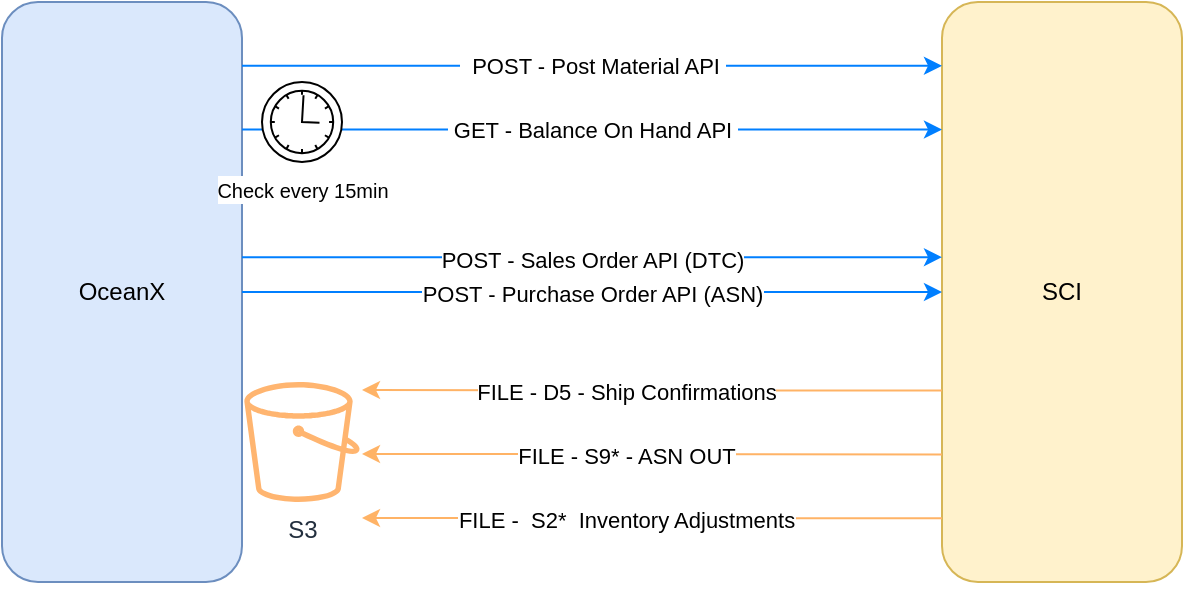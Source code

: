 <mxfile version="17.1.4" type="github">
  <diagram id="MGNirFVEope792cw_PuH" name="Page-1">
    <mxGraphModel dx="1138" dy="635" grid="1" gridSize="10" guides="1" tooltips="1" connect="1" arrows="1" fold="1" page="1" pageScale="1" pageWidth="850" pageHeight="1100" math="0" shadow="0">
      <root>
        <mxCell id="0" />
        <mxCell id="1" parent="0" />
        <mxCell id="hi-h6GFjjIwbvDmihTM5-6" value="OceanX" style="rounded=1;whiteSpace=wrap;html=1;points=[[0,0,0,0,0],[0,0.25,0,0,0],[0,0.5,0,0,0],[0,0.75,0,0,0],[0,1,0,0,0],[0.25,0,0,0,0],[0.25,1,0,0,0],[0.5,0,0,0,0],[0.5,1,0,0,0],[0.75,0,0,0,0],[0.75,1,0,0,0],[1,0,0,0,0],[1,0.11,0,0,0],[1,0.22,0,0,0],[1,0.25,0,0,0],[1,0.33,0,0,0],[1,0.44,0,0,0],[1,0.5,0,0,0],[1,0.56,0,0,0],[1,0.67,0,0,0],[1,0.75,0,0,0],[1,0.78,0,0,0],[1,0.89,0,0,0],[1,1,0,0,0]];fillColor=#dae8fc;strokeColor=#6c8ebf;" parent="1" vertex="1">
          <mxGeometry x="90" y="300" width="120" height="290" as="geometry" />
        </mxCell>
        <mxCell id="hi-h6GFjjIwbvDmihTM5-7" value="SCI" style="rounded=1;whiteSpace=wrap;html=1;points=[[0,0,0,0,0],[0,0.11,0,0,0],[0,0.22,0,0,0],[0,0.25,0,0,0],[0,0.33,0,0,0],[0,0.44,0,0,0],[0,0.5,0,0,0],[0,0.56,0,0,0],[0,0.67,0,0,0],[0,0.75,0,0,0],[0,0.78,0,0,0],[0,0.89,0,0,0],[0,1,0,0,0],[0.25,0,0,0,0],[0.25,1,0,0,0],[0.5,0,0,0,0],[0.5,1,0,0,0],[0.75,0,0,0,0],[0.75,1,0,0,0],[1,0,0,0,0],[1,0.11,0,0,0],[1,0.22,0,0,0],[1,0.25,0,0,0],[1,0.33,0,0,0],[1,0.44,0,0,0],[1,0.5,0,0,0],[1,0.56,0,0,0],[1,0.67,0,0,0],[1,0.75,0,0,0],[1,0.78,0,0,0],[1,0.89,0,0,0],[1,1,0,0,0]];fillColor=#fff2cc;strokeColor=#d6b656;" parent="1" vertex="1">
          <mxGeometry x="560" y="300" width="120" height="290" as="geometry" />
        </mxCell>
        <mxCell id="hi-h6GFjjIwbvDmihTM5-8" value="&lt;table class=&quot;NormalTable&quot;&gt;&lt;tbody&gt;&lt;tr&gt;&lt;td width=&quot;200&quot;&gt;&lt;span class=&quot;fontstyle0&quot;&gt;&amp;nbsp;POST - Post Material API&lt;/span&gt;&lt;/td&gt;&lt;/tr&gt;&lt;/tbody&gt;&lt;/table&gt;" style="endArrow=classic;html=1;rounded=0;exitX=1;exitY=0.11;exitDx=0;exitDy=0;exitPerimeter=0;entryX=0;entryY=0.11;entryDx=0;entryDy=0;entryPerimeter=0;strokeColor=#007FFF;" parent="1" source="hi-h6GFjjIwbvDmihTM5-6" target="hi-h6GFjjIwbvDmihTM5-7" edge="1">
          <mxGeometry width="50" height="50" relative="1" as="geometry">
            <mxPoint x="400" y="330" as="sourcePoint" />
            <mxPoint x="450" y="280" as="targetPoint" />
          </mxGeometry>
        </mxCell>
        <mxCell id="hi-h6GFjjIwbvDmihTM5-9" value="" style="endArrow=classic;html=1;rounded=0;exitX=1;exitY=0.44;exitDx=0;exitDy=0;exitPerimeter=0;entryX=0;entryY=0.44;entryDx=0;entryDy=0;entryPerimeter=0;strokeColor=#007FFF;" parent="1" source="hi-h6GFjjIwbvDmihTM5-6" target="hi-h6GFjjIwbvDmihTM5-7" edge="1">
          <mxGeometry width="50" height="50" relative="1" as="geometry">
            <mxPoint x="400" y="330" as="sourcePoint" />
            <mxPoint x="450" y="280" as="targetPoint" />
          </mxGeometry>
        </mxCell>
        <mxCell id="hi-h6GFjjIwbvDmihTM5-13" value="POST - Sales Order API (DTC)" style="edgeLabel;html=1;align=center;verticalAlign=middle;resizable=0;points=[];" parent="hi-h6GFjjIwbvDmihTM5-9" vertex="1" connectable="0">
          <mxGeometry x="-0.123" y="-1" relative="1" as="geometry">
            <mxPoint x="21" as="offset" />
          </mxGeometry>
        </mxCell>
        <mxCell id="hi-h6GFjjIwbvDmihTM5-10" value="" style="endArrow=classic;html=1;rounded=0;exitX=0;exitY=0.67;exitDx=0;exitDy=0;exitPerimeter=0;strokeColor=#FFB366;" parent="1" source="hi-h6GFjjIwbvDmihTM5-7" edge="1">
          <mxGeometry width="50" height="50" relative="1" as="geometry">
            <mxPoint x="400" y="330" as="sourcePoint" />
            <mxPoint x="270" y="494" as="targetPoint" />
          </mxGeometry>
        </mxCell>
        <mxCell id="hi-h6GFjjIwbvDmihTM5-14" value="FILE - D5 - Ship Confirmations" style="edgeLabel;html=1;align=center;verticalAlign=middle;resizable=0;points=[];" parent="hi-h6GFjjIwbvDmihTM5-10" vertex="1" connectable="0">
          <mxGeometry x="0.088" y="1" relative="1" as="geometry">
            <mxPoint as="offset" />
          </mxGeometry>
        </mxCell>
        <mxCell id="hi-h6GFjjIwbvDmihTM5-12" value="&lt;table class=&quot;NormalTable&quot;&gt;&lt;tbody&gt;&lt;tr&gt;&lt;td width=&quot;200&quot;&gt;&lt;span class=&quot;fontstyle0&quot;&gt;GET - Balance On Hand API&lt;/span&gt;&lt;/td&gt;&lt;/tr&gt;&lt;/tbody&gt;&lt;/table&gt;" style="endArrow=classic;html=1;rounded=0;exitX=1;exitY=0.22;exitDx=0;exitDy=0;exitPerimeter=0;entryX=0;entryY=0.22;entryDx=0;entryDy=0;entryPerimeter=0;strokeColor=#007FFF;" parent="1" source="hi-h6GFjjIwbvDmihTM5-6" target="hi-h6GFjjIwbvDmihTM5-7" edge="1">
          <mxGeometry width="50" height="50" relative="1" as="geometry">
            <mxPoint x="230" y="160.6" as="sourcePoint" />
            <mxPoint x="570" y="160.6" as="targetPoint" />
            <mxPoint as="offset" />
          </mxGeometry>
        </mxCell>
        <mxCell id="hi-h6GFjjIwbvDmihTM5-15" value="" style="endArrow=classic;html=1;rounded=0;exitX=0;exitY=0.89;exitDx=0;exitDy=0;exitPerimeter=0;strokeColor=#FFB366;" parent="1" source="hi-h6GFjjIwbvDmihTM5-7" edge="1">
          <mxGeometry width="50" height="50" relative="1" as="geometry">
            <mxPoint x="570" y="312.4" as="sourcePoint" />
            <mxPoint x="270" y="558" as="targetPoint" />
          </mxGeometry>
        </mxCell>
        <mxCell id="hi-h6GFjjIwbvDmihTM5-16" value="FILE -&amp;nbsp; S2*&amp;nbsp; Inventory Adjustments" style="edgeLabel;html=1;align=center;verticalAlign=middle;resizable=0;points=[];" parent="hi-h6GFjjIwbvDmihTM5-15" vertex="1" connectable="0">
          <mxGeometry x="0.088" y="1" relative="1" as="geometry">
            <mxPoint as="offset" />
          </mxGeometry>
        </mxCell>
        <mxCell id="sN9Ar6Se1gokxchu2inU-1" style="edgeStyle=orthogonalEdgeStyle;rounded=0;orthogonalLoop=1;jettySize=auto;html=1;exitX=0.5;exitY=1;exitDx=0;exitDy=0;exitPerimeter=0;" edge="1" parent="1" source="hi-h6GFjjIwbvDmihTM5-7" target="hi-h6GFjjIwbvDmihTM5-7">
          <mxGeometry relative="1" as="geometry" />
        </mxCell>
        <mxCell id="sN9Ar6Se1gokxchu2inU-2" value="S3" style="sketch=0;outlineConnect=0;fontColor=#232F3E;gradientColor=none;fillColor=#FFB570;strokeColor=none;dashed=0;verticalLabelPosition=bottom;verticalAlign=top;align=center;html=1;fontSize=12;fontStyle=0;aspect=fixed;pointerEvents=1;shape=mxgraph.aws4.bucket;" vertex="1" parent="1">
          <mxGeometry x="211.15" y="490" width="57.7" height="60" as="geometry" />
        </mxCell>
        <mxCell id="sN9Ar6Se1gokxchu2inU-4" value="&lt;font style=&quot;font-size: 10px&quot;&gt;Check every 15min&lt;/font&gt;" style="points=[[0.145,0.145,0],[0.5,0,0],[0.855,0.145,0],[1,0.5,0],[0.855,0.855,0],[0.5,1,0],[0.145,0.855,0],[0,0.5,0]];shape=mxgraph.bpmn.event;html=1;verticalLabelPosition=bottom;labelBackgroundColor=#ffffff;verticalAlign=top;align=center;perimeter=ellipsePerimeter;outlineConnect=0;aspect=fixed;outline=standard;symbol=timer;fillColor=#FFFFFF;gradientColor=none;" vertex="1" parent="1">
          <mxGeometry x="220" y="340" width="40" height="40" as="geometry" />
        </mxCell>
        <mxCell id="sN9Ar6Se1gokxchu2inU-9" value="" style="endArrow=classic;html=1;rounded=0;exitX=1;exitY=0.5;exitDx=0;exitDy=0;exitPerimeter=0;entryX=0;entryY=0.5;entryDx=0;entryDy=0;entryPerimeter=0;strokeColor=#007FFF;" edge="1" parent="1" source="hi-h6GFjjIwbvDmihTM5-6" target="hi-h6GFjjIwbvDmihTM5-7">
          <mxGeometry width="50" height="50" relative="1" as="geometry">
            <mxPoint x="220" y="437.6" as="sourcePoint" />
            <mxPoint x="570" y="437.6" as="targetPoint" />
            <Array as="points">
              <mxPoint x="390" y="445" />
            </Array>
          </mxGeometry>
        </mxCell>
        <mxCell id="sN9Ar6Se1gokxchu2inU-10" value="POST - Purchase Order API (ASN)" style="edgeLabel;html=1;align=center;verticalAlign=middle;resizable=0;points=[];" vertex="1" connectable="0" parent="sN9Ar6Se1gokxchu2inU-9">
          <mxGeometry x="-0.123" y="-1" relative="1" as="geometry">
            <mxPoint x="21" as="offset" />
          </mxGeometry>
        </mxCell>
        <mxCell id="sN9Ar6Se1gokxchu2inU-12" value="" style="endArrow=classic;html=1;rounded=0;exitX=0;exitY=0.78;exitDx=0;exitDy=0;exitPerimeter=0;strokeColor=#FFB366;" edge="1" parent="1" source="hi-h6GFjjIwbvDmihTM5-7">
          <mxGeometry width="50" height="50" relative="1" as="geometry">
            <mxPoint x="570" y="504.3" as="sourcePoint" />
            <mxPoint x="270" y="526" as="targetPoint" />
          </mxGeometry>
        </mxCell>
        <mxCell id="sN9Ar6Se1gokxchu2inU-13" value="FILE - S9* - ASN OUT" style="edgeLabel;html=1;align=center;verticalAlign=middle;resizable=0;points=[];" vertex="1" connectable="0" parent="sN9Ar6Se1gokxchu2inU-12">
          <mxGeometry x="0.088" y="1" relative="1" as="geometry">
            <mxPoint as="offset" />
          </mxGeometry>
        </mxCell>
      </root>
    </mxGraphModel>
  </diagram>
</mxfile>
